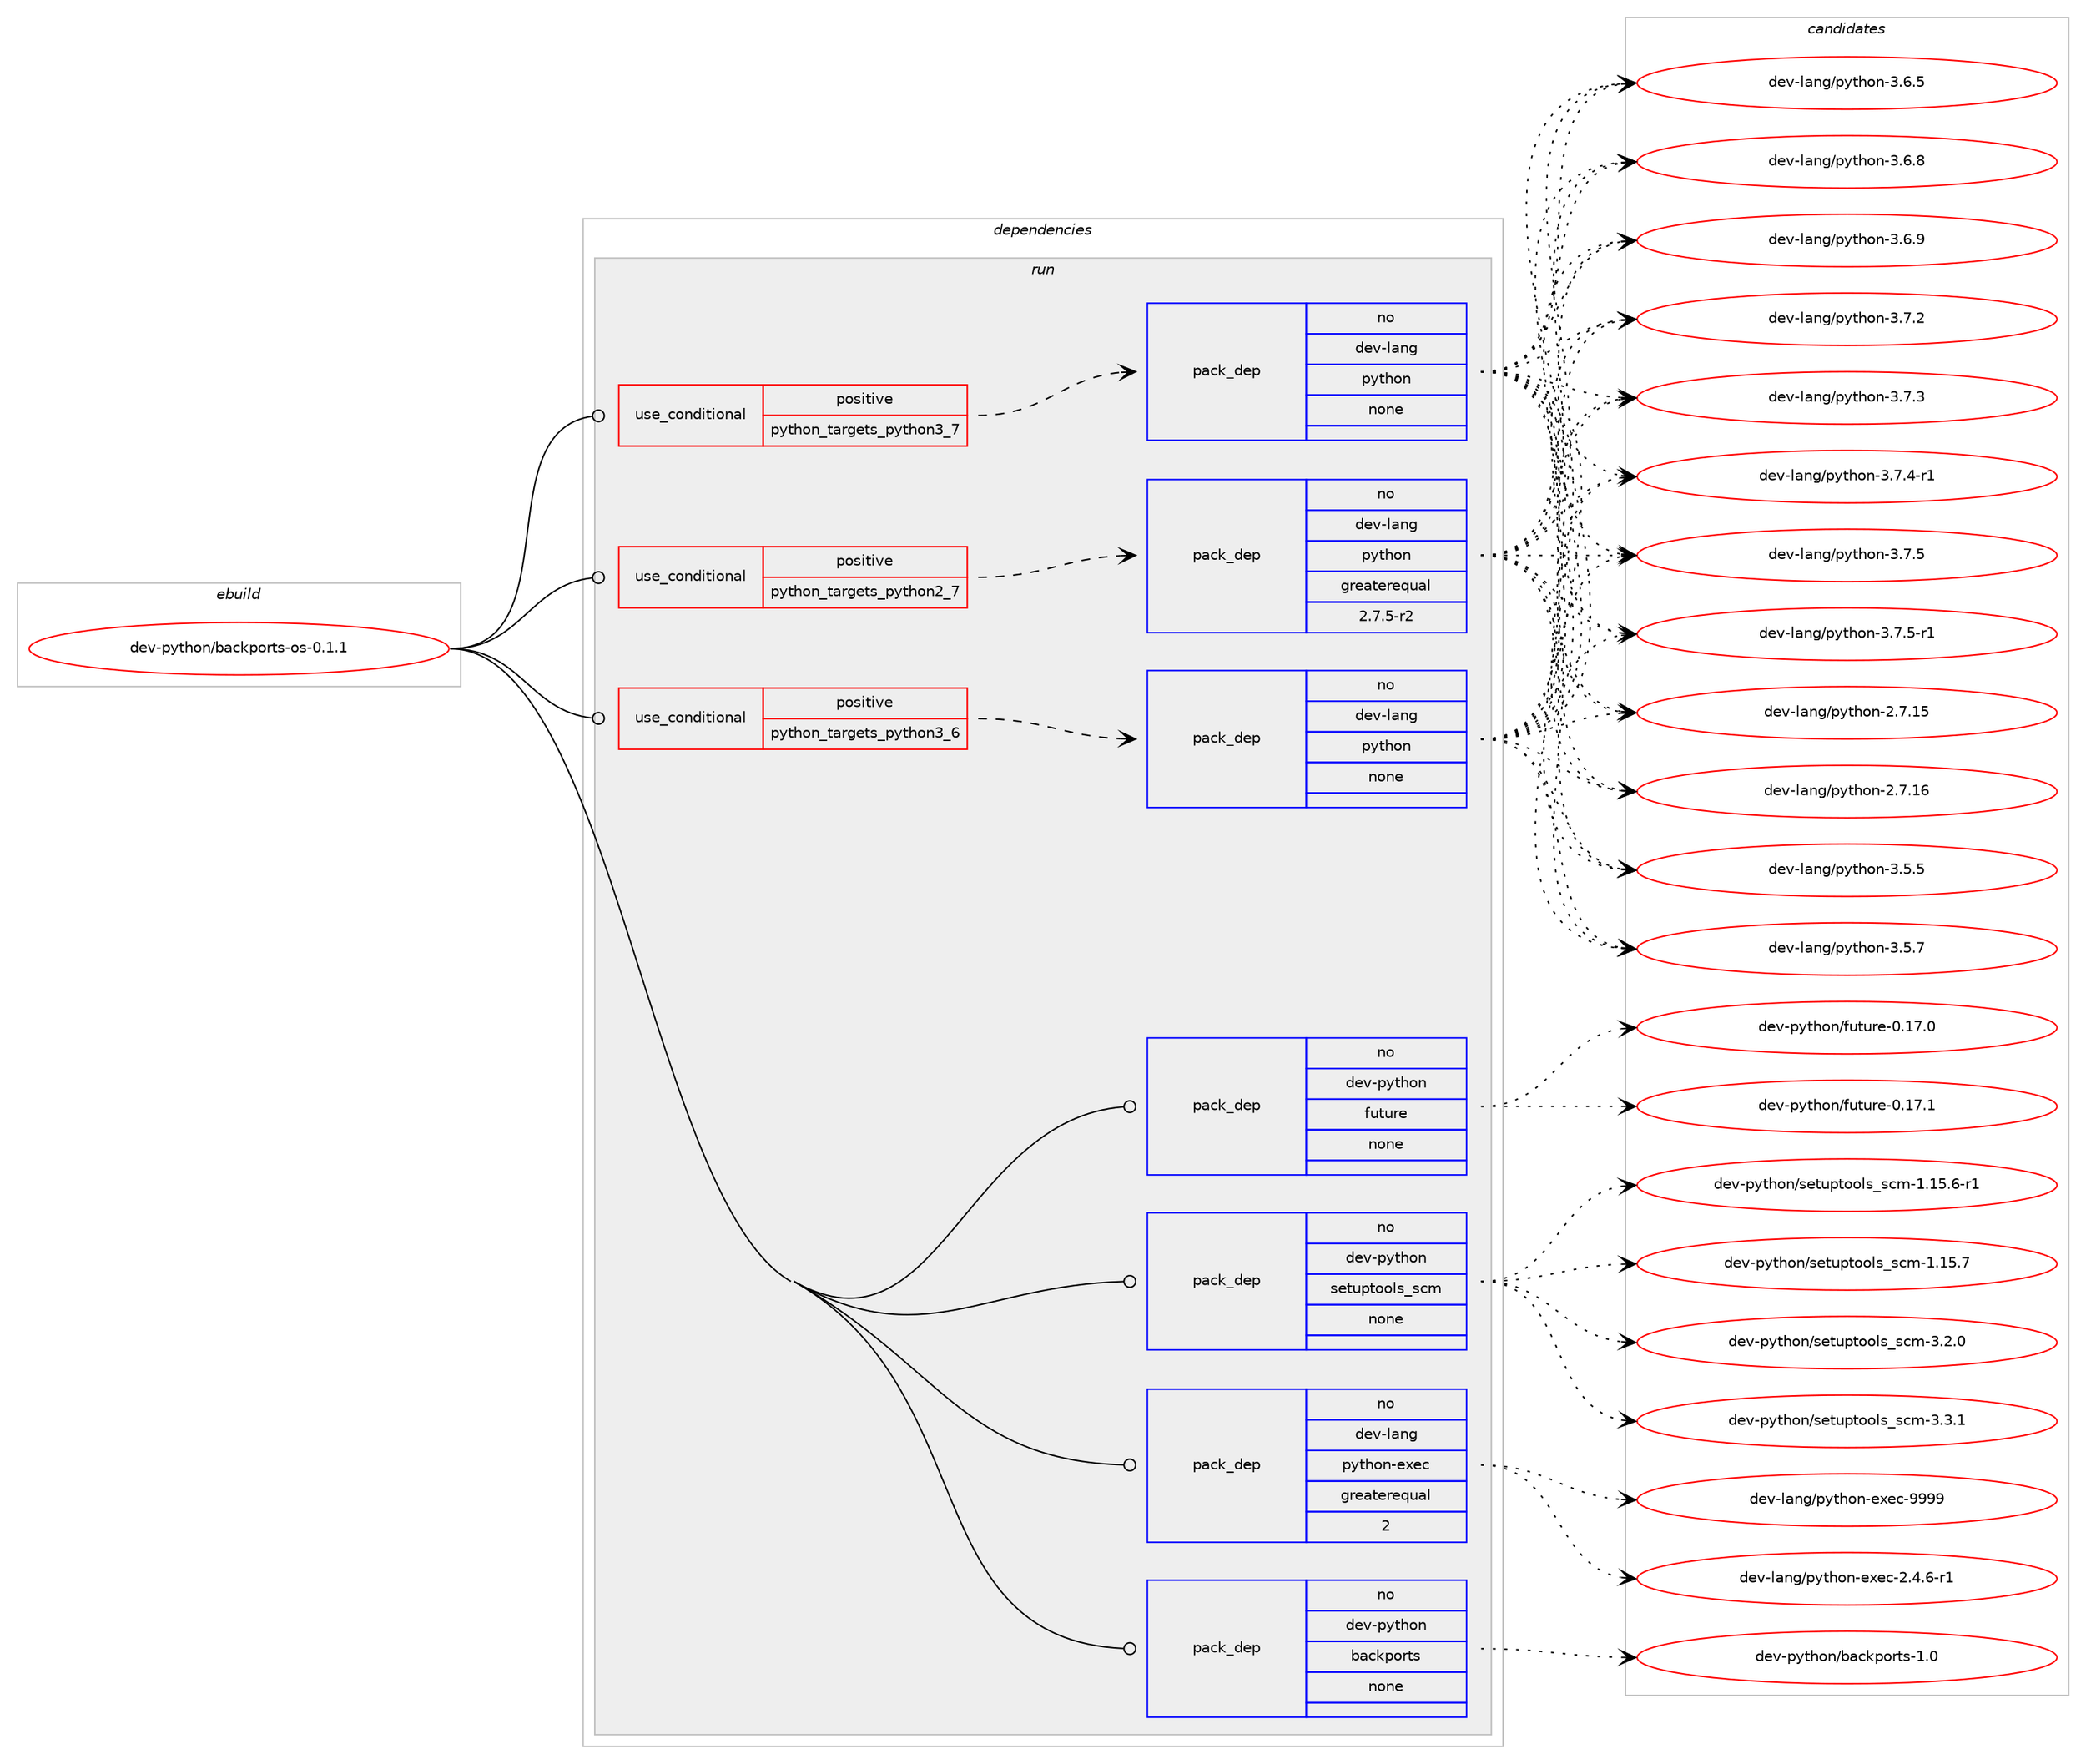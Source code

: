 digraph prolog {

# *************
# Graph options
# *************

newrank=true;
concentrate=true;
compound=true;
graph [rankdir=LR,fontname=Helvetica,fontsize=10,ranksep=1.5];#, ranksep=2.5, nodesep=0.2];
edge  [arrowhead=vee];
node  [fontname=Helvetica,fontsize=10];

# **********
# The ebuild
# **********

subgraph cluster_leftcol {
color=gray;
rank=same;
label=<<i>ebuild</i>>;
id [label="dev-python/backports-os-0.1.1", color=red, width=4, href="../dev-python/backports-os-0.1.1.svg"];
}

# ****************
# The dependencies
# ****************

subgraph cluster_midcol {
color=gray;
label=<<i>dependencies</i>>;
subgraph cluster_compile {
fillcolor="#eeeeee";
style=filled;
label=<<i>compile</i>>;
}
subgraph cluster_compileandrun {
fillcolor="#eeeeee";
style=filled;
label=<<i>compile and run</i>>;
}
subgraph cluster_run {
fillcolor="#eeeeee";
style=filled;
label=<<i>run</i>>;
subgraph cond136676 {
dependency595997 [label=<<TABLE BORDER="0" CELLBORDER="1" CELLSPACING="0" CELLPADDING="4"><TR><TD ROWSPAN="3" CELLPADDING="10">use_conditional</TD></TR><TR><TD>positive</TD></TR><TR><TD>python_targets_python2_7</TD></TR></TABLE>>, shape=none, color=red];
subgraph pack447547 {
dependency595998 [label=<<TABLE BORDER="0" CELLBORDER="1" CELLSPACING="0" CELLPADDING="4" WIDTH="220"><TR><TD ROWSPAN="6" CELLPADDING="30">pack_dep</TD></TR><TR><TD WIDTH="110">no</TD></TR><TR><TD>dev-lang</TD></TR><TR><TD>python</TD></TR><TR><TD>greaterequal</TD></TR><TR><TD>2.7.5-r2</TD></TR></TABLE>>, shape=none, color=blue];
}
dependency595997:e -> dependency595998:w [weight=20,style="dashed",arrowhead="vee"];
}
id:e -> dependency595997:w [weight=20,style="solid",arrowhead="odot"];
subgraph cond136677 {
dependency595999 [label=<<TABLE BORDER="0" CELLBORDER="1" CELLSPACING="0" CELLPADDING="4"><TR><TD ROWSPAN="3" CELLPADDING="10">use_conditional</TD></TR><TR><TD>positive</TD></TR><TR><TD>python_targets_python3_6</TD></TR></TABLE>>, shape=none, color=red];
subgraph pack447548 {
dependency596000 [label=<<TABLE BORDER="0" CELLBORDER="1" CELLSPACING="0" CELLPADDING="4" WIDTH="220"><TR><TD ROWSPAN="6" CELLPADDING="30">pack_dep</TD></TR><TR><TD WIDTH="110">no</TD></TR><TR><TD>dev-lang</TD></TR><TR><TD>python</TD></TR><TR><TD>none</TD></TR><TR><TD></TD></TR></TABLE>>, shape=none, color=blue];
}
dependency595999:e -> dependency596000:w [weight=20,style="dashed",arrowhead="vee"];
}
id:e -> dependency595999:w [weight=20,style="solid",arrowhead="odot"];
subgraph cond136678 {
dependency596001 [label=<<TABLE BORDER="0" CELLBORDER="1" CELLSPACING="0" CELLPADDING="4"><TR><TD ROWSPAN="3" CELLPADDING="10">use_conditional</TD></TR><TR><TD>positive</TD></TR><TR><TD>python_targets_python3_7</TD></TR></TABLE>>, shape=none, color=red];
subgraph pack447549 {
dependency596002 [label=<<TABLE BORDER="0" CELLBORDER="1" CELLSPACING="0" CELLPADDING="4" WIDTH="220"><TR><TD ROWSPAN="6" CELLPADDING="30">pack_dep</TD></TR><TR><TD WIDTH="110">no</TD></TR><TR><TD>dev-lang</TD></TR><TR><TD>python</TD></TR><TR><TD>none</TD></TR><TR><TD></TD></TR></TABLE>>, shape=none, color=blue];
}
dependency596001:e -> dependency596002:w [weight=20,style="dashed",arrowhead="vee"];
}
id:e -> dependency596001:w [weight=20,style="solid",arrowhead="odot"];
subgraph pack447550 {
dependency596003 [label=<<TABLE BORDER="0" CELLBORDER="1" CELLSPACING="0" CELLPADDING="4" WIDTH="220"><TR><TD ROWSPAN="6" CELLPADDING="30">pack_dep</TD></TR><TR><TD WIDTH="110">no</TD></TR><TR><TD>dev-lang</TD></TR><TR><TD>python-exec</TD></TR><TR><TD>greaterequal</TD></TR><TR><TD>2</TD></TR></TABLE>>, shape=none, color=blue];
}
id:e -> dependency596003:w [weight=20,style="solid",arrowhead="odot"];
subgraph pack447551 {
dependency596004 [label=<<TABLE BORDER="0" CELLBORDER="1" CELLSPACING="0" CELLPADDING="4" WIDTH="220"><TR><TD ROWSPAN="6" CELLPADDING="30">pack_dep</TD></TR><TR><TD WIDTH="110">no</TD></TR><TR><TD>dev-python</TD></TR><TR><TD>backports</TD></TR><TR><TD>none</TD></TR><TR><TD></TD></TR></TABLE>>, shape=none, color=blue];
}
id:e -> dependency596004:w [weight=20,style="solid",arrowhead="odot"];
subgraph pack447552 {
dependency596005 [label=<<TABLE BORDER="0" CELLBORDER="1" CELLSPACING="0" CELLPADDING="4" WIDTH="220"><TR><TD ROWSPAN="6" CELLPADDING="30">pack_dep</TD></TR><TR><TD WIDTH="110">no</TD></TR><TR><TD>dev-python</TD></TR><TR><TD>future</TD></TR><TR><TD>none</TD></TR><TR><TD></TD></TR></TABLE>>, shape=none, color=blue];
}
id:e -> dependency596005:w [weight=20,style="solid",arrowhead="odot"];
subgraph pack447553 {
dependency596006 [label=<<TABLE BORDER="0" CELLBORDER="1" CELLSPACING="0" CELLPADDING="4" WIDTH="220"><TR><TD ROWSPAN="6" CELLPADDING="30">pack_dep</TD></TR><TR><TD WIDTH="110">no</TD></TR><TR><TD>dev-python</TD></TR><TR><TD>setuptools_scm</TD></TR><TR><TD>none</TD></TR><TR><TD></TD></TR></TABLE>>, shape=none, color=blue];
}
id:e -> dependency596006:w [weight=20,style="solid",arrowhead="odot"];
}
}

# **************
# The candidates
# **************

subgraph cluster_choices {
rank=same;
color=gray;
label=<<i>candidates</i>>;

subgraph choice447547 {
color=black;
nodesep=1;
choice10010111845108971101034711212111610411111045504655464953 [label="dev-lang/python-2.7.15", color=red, width=4,href="../dev-lang/python-2.7.15.svg"];
choice10010111845108971101034711212111610411111045504655464954 [label="dev-lang/python-2.7.16", color=red, width=4,href="../dev-lang/python-2.7.16.svg"];
choice100101118451089711010347112121116104111110455146534653 [label="dev-lang/python-3.5.5", color=red, width=4,href="../dev-lang/python-3.5.5.svg"];
choice100101118451089711010347112121116104111110455146534655 [label="dev-lang/python-3.5.7", color=red, width=4,href="../dev-lang/python-3.5.7.svg"];
choice100101118451089711010347112121116104111110455146544653 [label="dev-lang/python-3.6.5", color=red, width=4,href="../dev-lang/python-3.6.5.svg"];
choice100101118451089711010347112121116104111110455146544656 [label="dev-lang/python-3.6.8", color=red, width=4,href="../dev-lang/python-3.6.8.svg"];
choice100101118451089711010347112121116104111110455146544657 [label="dev-lang/python-3.6.9", color=red, width=4,href="../dev-lang/python-3.6.9.svg"];
choice100101118451089711010347112121116104111110455146554650 [label="dev-lang/python-3.7.2", color=red, width=4,href="../dev-lang/python-3.7.2.svg"];
choice100101118451089711010347112121116104111110455146554651 [label="dev-lang/python-3.7.3", color=red, width=4,href="../dev-lang/python-3.7.3.svg"];
choice1001011184510897110103471121211161041111104551465546524511449 [label="dev-lang/python-3.7.4-r1", color=red, width=4,href="../dev-lang/python-3.7.4-r1.svg"];
choice100101118451089711010347112121116104111110455146554653 [label="dev-lang/python-3.7.5", color=red, width=4,href="../dev-lang/python-3.7.5.svg"];
choice1001011184510897110103471121211161041111104551465546534511449 [label="dev-lang/python-3.7.5-r1", color=red, width=4,href="../dev-lang/python-3.7.5-r1.svg"];
dependency595998:e -> choice10010111845108971101034711212111610411111045504655464953:w [style=dotted,weight="100"];
dependency595998:e -> choice10010111845108971101034711212111610411111045504655464954:w [style=dotted,weight="100"];
dependency595998:e -> choice100101118451089711010347112121116104111110455146534653:w [style=dotted,weight="100"];
dependency595998:e -> choice100101118451089711010347112121116104111110455146534655:w [style=dotted,weight="100"];
dependency595998:e -> choice100101118451089711010347112121116104111110455146544653:w [style=dotted,weight="100"];
dependency595998:e -> choice100101118451089711010347112121116104111110455146544656:w [style=dotted,weight="100"];
dependency595998:e -> choice100101118451089711010347112121116104111110455146544657:w [style=dotted,weight="100"];
dependency595998:e -> choice100101118451089711010347112121116104111110455146554650:w [style=dotted,weight="100"];
dependency595998:e -> choice100101118451089711010347112121116104111110455146554651:w [style=dotted,weight="100"];
dependency595998:e -> choice1001011184510897110103471121211161041111104551465546524511449:w [style=dotted,weight="100"];
dependency595998:e -> choice100101118451089711010347112121116104111110455146554653:w [style=dotted,weight="100"];
dependency595998:e -> choice1001011184510897110103471121211161041111104551465546534511449:w [style=dotted,weight="100"];
}
subgraph choice447548 {
color=black;
nodesep=1;
choice10010111845108971101034711212111610411111045504655464953 [label="dev-lang/python-2.7.15", color=red, width=4,href="../dev-lang/python-2.7.15.svg"];
choice10010111845108971101034711212111610411111045504655464954 [label="dev-lang/python-2.7.16", color=red, width=4,href="../dev-lang/python-2.7.16.svg"];
choice100101118451089711010347112121116104111110455146534653 [label="dev-lang/python-3.5.5", color=red, width=4,href="../dev-lang/python-3.5.5.svg"];
choice100101118451089711010347112121116104111110455146534655 [label="dev-lang/python-3.5.7", color=red, width=4,href="../dev-lang/python-3.5.7.svg"];
choice100101118451089711010347112121116104111110455146544653 [label="dev-lang/python-3.6.5", color=red, width=4,href="../dev-lang/python-3.6.5.svg"];
choice100101118451089711010347112121116104111110455146544656 [label="dev-lang/python-3.6.8", color=red, width=4,href="../dev-lang/python-3.6.8.svg"];
choice100101118451089711010347112121116104111110455146544657 [label="dev-lang/python-3.6.9", color=red, width=4,href="../dev-lang/python-3.6.9.svg"];
choice100101118451089711010347112121116104111110455146554650 [label="dev-lang/python-3.7.2", color=red, width=4,href="../dev-lang/python-3.7.2.svg"];
choice100101118451089711010347112121116104111110455146554651 [label="dev-lang/python-3.7.3", color=red, width=4,href="../dev-lang/python-3.7.3.svg"];
choice1001011184510897110103471121211161041111104551465546524511449 [label="dev-lang/python-3.7.4-r1", color=red, width=4,href="../dev-lang/python-3.7.4-r1.svg"];
choice100101118451089711010347112121116104111110455146554653 [label="dev-lang/python-3.7.5", color=red, width=4,href="../dev-lang/python-3.7.5.svg"];
choice1001011184510897110103471121211161041111104551465546534511449 [label="dev-lang/python-3.7.5-r1", color=red, width=4,href="../dev-lang/python-3.7.5-r1.svg"];
dependency596000:e -> choice10010111845108971101034711212111610411111045504655464953:w [style=dotted,weight="100"];
dependency596000:e -> choice10010111845108971101034711212111610411111045504655464954:w [style=dotted,weight="100"];
dependency596000:e -> choice100101118451089711010347112121116104111110455146534653:w [style=dotted,weight="100"];
dependency596000:e -> choice100101118451089711010347112121116104111110455146534655:w [style=dotted,weight="100"];
dependency596000:e -> choice100101118451089711010347112121116104111110455146544653:w [style=dotted,weight="100"];
dependency596000:e -> choice100101118451089711010347112121116104111110455146544656:w [style=dotted,weight="100"];
dependency596000:e -> choice100101118451089711010347112121116104111110455146544657:w [style=dotted,weight="100"];
dependency596000:e -> choice100101118451089711010347112121116104111110455146554650:w [style=dotted,weight="100"];
dependency596000:e -> choice100101118451089711010347112121116104111110455146554651:w [style=dotted,weight="100"];
dependency596000:e -> choice1001011184510897110103471121211161041111104551465546524511449:w [style=dotted,weight="100"];
dependency596000:e -> choice100101118451089711010347112121116104111110455146554653:w [style=dotted,weight="100"];
dependency596000:e -> choice1001011184510897110103471121211161041111104551465546534511449:w [style=dotted,weight="100"];
}
subgraph choice447549 {
color=black;
nodesep=1;
choice10010111845108971101034711212111610411111045504655464953 [label="dev-lang/python-2.7.15", color=red, width=4,href="../dev-lang/python-2.7.15.svg"];
choice10010111845108971101034711212111610411111045504655464954 [label="dev-lang/python-2.7.16", color=red, width=4,href="../dev-lang/python-2.7.16.svg"];
choice100101118451089711010347112121116104111110455146534653 [label="dev-lang/python-3.5.5", color=red, width=4,href="../dev-lang/python-3.5.5.svg"];
choice100101118451089711010347112121116104111110455146534655 [label="dev-lang/python-3.5.7", color=red, width=4,href="../dev-lang/python-3.5.7.svg"];
choice100101118451089711010347112121116104111110455146544653 [label="dev-lang/python-3.6.5", color=red, width=4,href="../dev-lang/python-3.6.5.svg"];
choice100101118451089711010347112121116104111110455146544656 [label="dev-lang/python-3.6.8", color=red, width=4,href="../dev-lang/python-3.6.8.svg"];
choice100101118451089711010347112121116104111110455146544657 [label="dev-lang/python-3.6.9", color=red, width=4,href="../dev-lang/python-3.6.9.svg"];
choice100101118451089711010347112121116104111110455146554650 [label="dev-lang/python-3.7.2", color=red, width=4,href="../dev-lang/python-3.7.2.svg"];
choice100101118451089711010347112121116104111110455146554651 [label="dev-lang/python-3.7.3", color=red, width=4,href="../dev-lang/python-3.7.3.svg"];
choice1001011184510897110103471121211161041111104551465546524511449 [label="dev-lang/python-3.7.4-r1", color=red, width=4,href="../dev-lang/python-3.7.4-r1.svg"];
choice100101118451089711010347112121116104111110455146554653 [label="dev-lang/python-3.7.5", color=red, width=4,href="../dev-lang/python-3.7.5.svg"];
choice1001011184510897110103471121211161041111104551465546534511449 [label="dev-lang/python-3.7.5-r1", color=red, width=4,href="../dev-lang/python-3.7.5-r1.svg"];
dependency596002:e -> choice10010111845108971101034711212111610411111045504655464953:w [style=dotted,weight="100"];
dependency596002:e -> choice10010111845108971101034711212111610411111045504655464954:w [style=dotted,weight="100"];
dependency596002:e -> choice100101118451089711010347112121116104111110455146534653:w [style=dotted,weight="100"];
dependency596002:e -> choice100101118451089711010347112121116104111110455146534655:w [style=dotted,weight="100"];
dependency596002:e -> choice100101118451089711010347112121116104111110455146544653:w [style=dotted,weight="100"];
dependency596002:e -> choice100101118451089711010347112121116104111110455146544656:w [style=dotted,weight="100"];
dependency596002:e -> choice100101118451089711010347112121116104111110455146544657:w [style=dotted,weight="100"];
dependency596002:e -> choice100101118451089711010347112121116104111110455146554650:w [style=dotted,weight="100"];
dependency596002:e -> choice100101118451089711010347112121116104111110455146554651:w [style=dotted,weight="100"];
dependency596002:e -> choice1001011184510897110103471121211161041111104551465546524511449:w [style=dotted,weight="100"];
dependency596002:e -> choice100101118451089711010347112121116104111110455146554653:w [style=dotted,weight="100"];
dependency596002:e -> choice1001011184510897110103471121211161041111104551465546534511449:w [style=dotted,weight="100"];
}
subgraph choice447550 {
color=black;
nodesep=1;
choice10010111845108971101034711212111610411111045101120101994550465246544511449 [label="dev-lang/python-exec-2.4.6-r1", color=red, width=4,href="../dev-lang/python-exec-2.4.6-r1.svg"];
choice10010111845108971101034711212111610411111045101120101994557575757 [label="dev-lang/python-exec-9999", color=red, width=4,href="../dev-lang/python-exec-9999.svg"];
dependency596003:e -> choice10010111845108971101034711212111610411111045101120101994550465246544511449:w [style=dotted,weight="100"];
dependency596003:e -> choice10010111845108971101034711212111610411111045101120101994557575757:w [style=dotted,weight="100"];
}
subgraph choice447551 {
color=black;
nodesep=1;
choice100101118451121211161041111104798979910711211111411611545494648 [label="dev-python/backports-1.0", color=red, width=4,href="../dev-python/backports-1.0.svg"];
dependency596004:e -> choice100101118451121211161041111104798979910711211111411611545494648:w [style=dotted,weight="100"];
}
subgraph choice447552 {
color=black;
nodesep=1;
choice100101118451121211161041111104710211711611711410145484649554648 [label="dev-python/future-0.17.0", color=red, width=4,href="../dev-python/future-0.17.0.svg"];
choice100101118451121211161041111104710211711611711410145484649554649 [label="dev-python/future-0.17.1", color=red, width=4,href="../dev-python/future-0.17.1.svg"];
dependency596005:e -> choice100101118451121211161041111104710211711611711410145484649554648:w [style=dotted,weight="100"];
dependency596005:e -> choice100101118451121211161041111104710211711611711410145484649554649:w [style=dotted,weight="100"];
}
subgraph choice447553 {
color=black;
nodesep=1;
choice10010111845112121116104111110471151011161171121161111111081159511599109454946495346544511449 [label="dev-python/setuptools_scm-1.15.6-r1", color=red, width=4,href="../dev-python/setuptools_scm-1.15.6-r1.svg"];
choice1001011184511212111610411111047115101116117112116111111108115951159910945494649534655 [label="dev-python/setuptools_scm-1.15.7", color=red, width=4,href="../dev-python/setuptools_scm-1.15.7.svg"];
choice10010111845112121116104111110471151011161171121161111111081159511599109455146504648 [label="dev-python/setuptools_scm-3.2.0", color=red, width=4,href="../dev-python/setuptools_scm-3.2.0.svg"];
choice10010111845112121116104111110471151011161171121161111111081159511599109455146514649 [label="dev-python/setuptools_scm-3.3.1", color=red, width=4,href="../dev-python/setuptools_scm-3.3.1.svg"];
dependency596006:e -> choice10010111845112121116104111110471151011161171121161111111081159511599109454946495346544511449:w [style=dotted,weight="100"];
dependency596006:e -> choice1001011184511212111610411111047115101116117112116111111108115951159910945494649534655:w [style=dotted,weight="100"];
dependency596006:e -> choice10010111845112121116104111110471151011161171121161111111081159511599109455146504648:w [style=dotted,weight="100"];
dependency596006:e -> choice10010111845112121116104111110471151011161171121161111111081159511599109455146514649:w [style=dotted,weight="100"];
}
}

}
